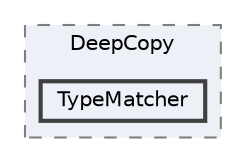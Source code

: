digraph "plugins/learndash-certificate-builder/vendor/myclabs/deep-copy/src/DeepCopy/TypeMatcher"
{
 // LATEX_PDF_SIZE
  bgcolor="transparent";
  edge [fontname=Helvetica,fontsize=10,labelfontname=Helvetica,labelfontsize=10];
  node [fontname=Helvetica,fontsize=10,shape=box,height=0.2,width=0.4];
  compound=true
  subgraph clusterdir_aa361947ba1426f954b5f988a13723a6 {
    graph [ bgcolor="#edf0f7", pencolor="grey50", label="DeepCopy", fontname=Helvetica,fontsize=10 style="filled,dashed", URL="dir_aa361947ba1426f954b5f988a13723a6.html",tooltip=""]
  dir_850fbf6afc11847e03f5d209a35243d6 [label="TypeMatcher", fillcolor="#edf0f7", color="grey25", style="filled,bold", URL="dir_850fbf6afc11847e03f5d209a35243d6.html",tooltip=""];
  }
}
